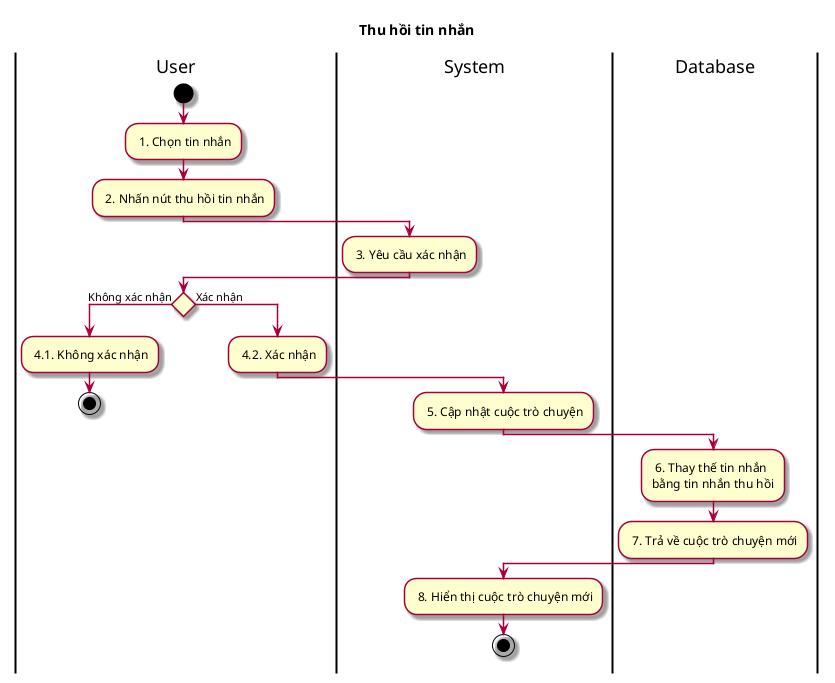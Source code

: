 @startuml ActThuHoiTinNhan

skin rose
title Thu hồi tin nhắn

|User|
start 
: 1. Chọn tin nhắn;
: 2. Nhấn nút thu hồi tin nhắn;
|System|
: 3. Yêu cầu xác nhận;
|User|
if () then (Không xác nhận)
: 4.1. Không xác nhận;
stop
else (Xác nhận)
|User|
: 4.2. Xác nhận;
|System|
: 5. Cập nhật cuộc trò chuyện;
|Database|
: 6. Thay thế tin nhắn\nbằng tin nhắn thu hồi;
: 7. Trả về cuộc trò chuyện mới;
|System|
: 8. Hiển thị cuộc trò chuyện mới;
stop
@enduml